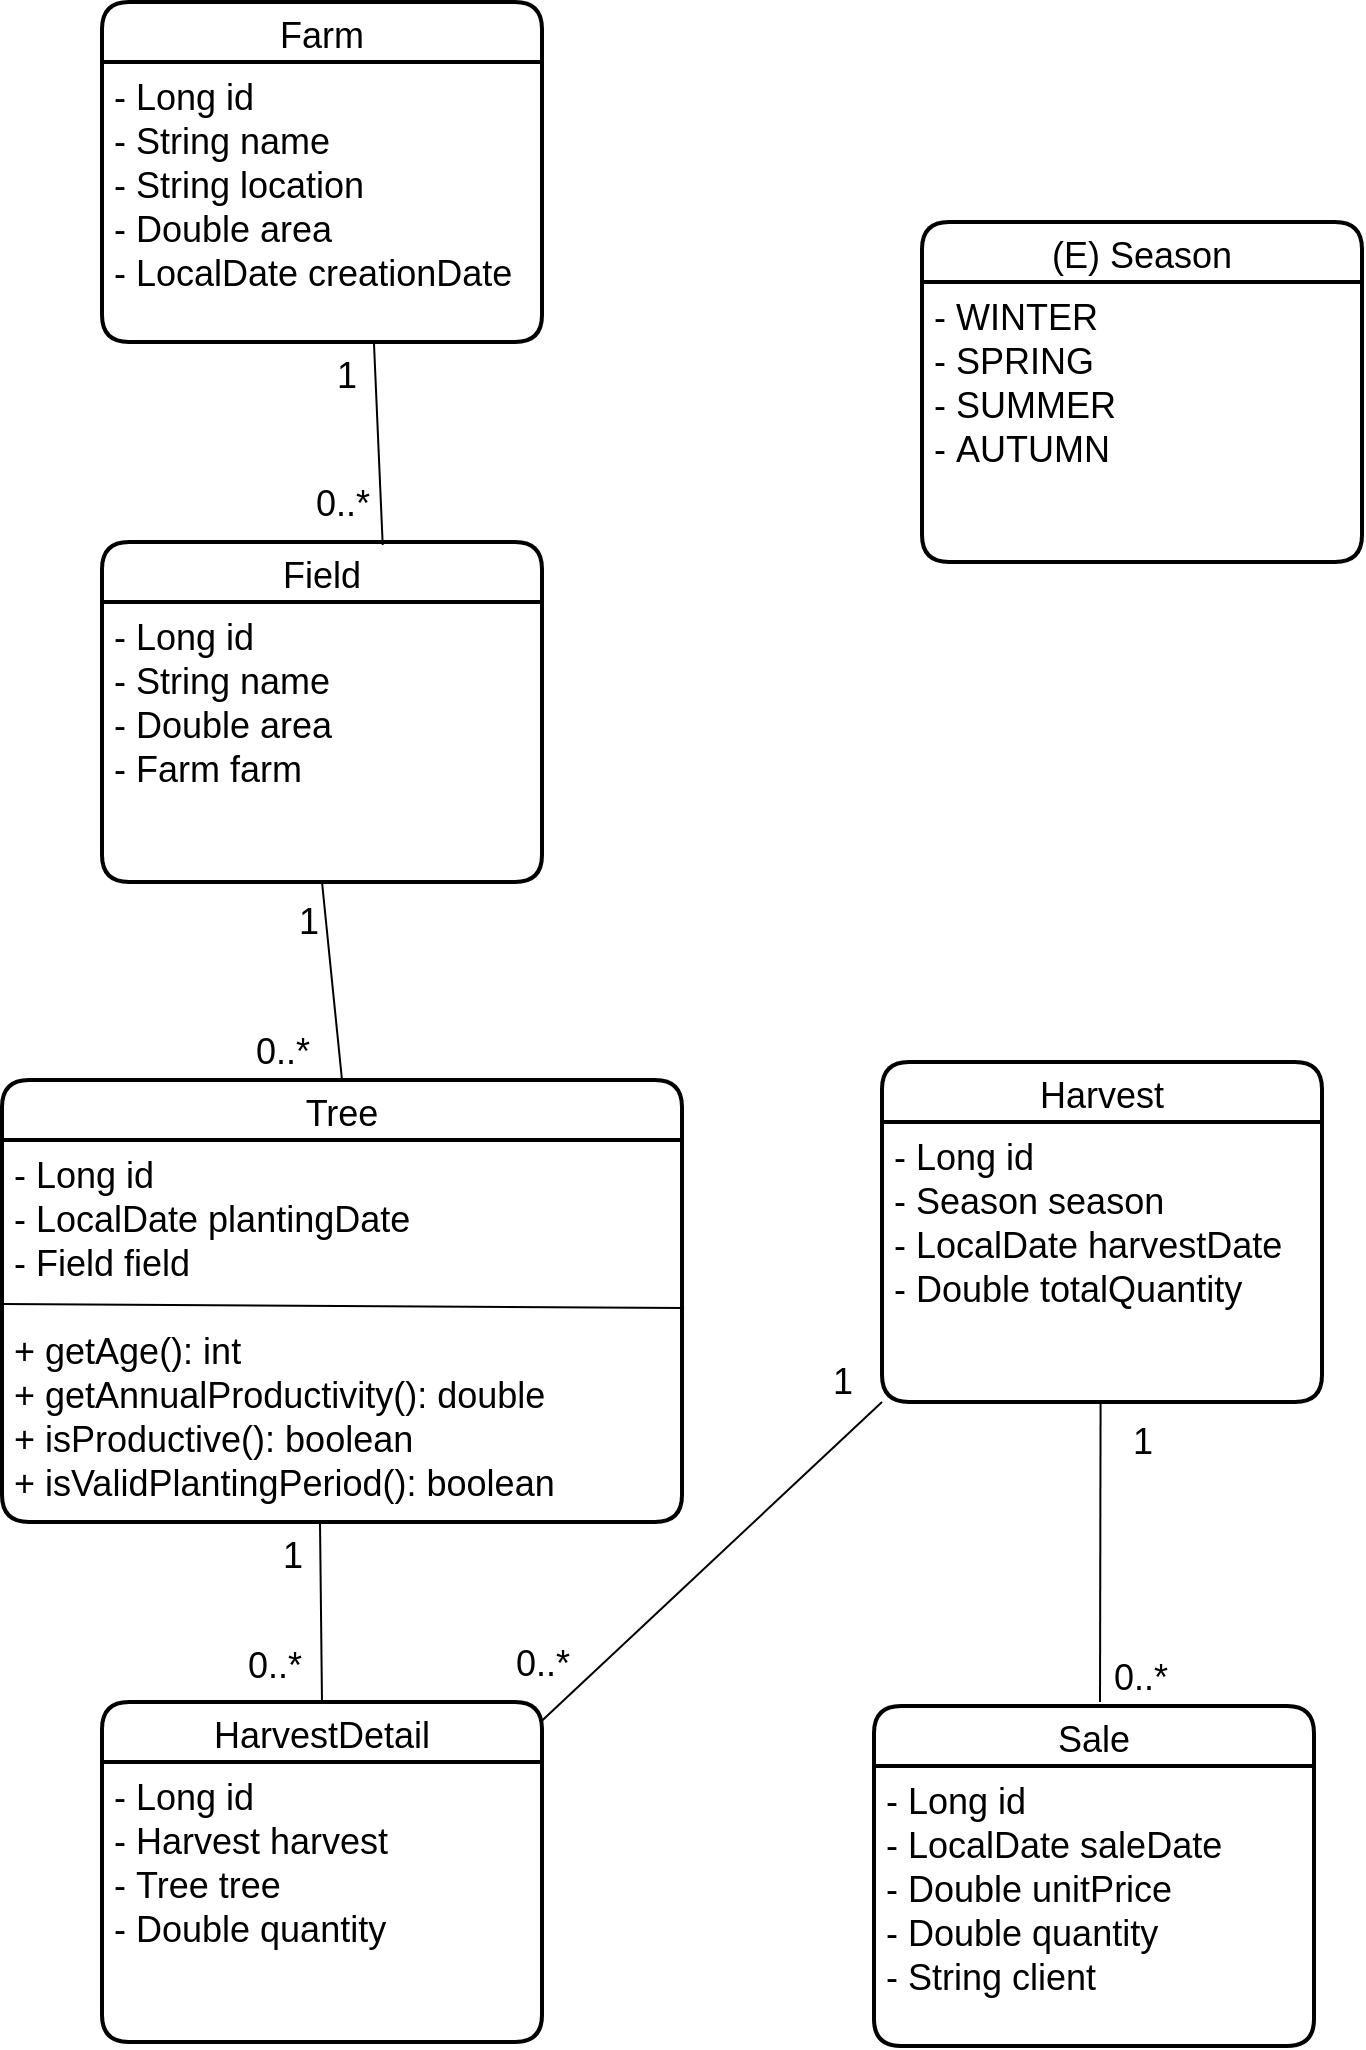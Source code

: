 <mxfile version="20.5.3" type="embed"><diagram id="QLvfaubpzDbuSd1G6Ct9" name="Page-1"><mxGraphModel dx="1720" dy="1123" grid="1" gridSize="10" guides="1" tooltips="1" connect="1" arrows="1" fold="1" page="1" pageScale="1" pageWidth="850" pageHeight="1100" math="0" shadow="0"><root><mxCell id="0"/><mxCell id="1" parent="0"/><mxCell id="23" value="Farm" style="swimlane;childLayout=stackLayout;horizontal=1;startSize=30;horizontalStack=0;rounded=1;fontSize=18;fontStyle=0;strokeWidth=2;resizeParent=0;resizeLast=1;shadow=0;dashed=0;align=center;" parent="1" vertex="1"><mxGeometry x="110" y="40" width="220" height="170" as="geometry"/></mxCell><mxCell id="24" value="- Long id&#10;- String name&#10;- String location&#10;- Double area&#10;- LocalDate creationDate" style="align=left;strokeColor=none;fillColor=none;spacingLeft=4;fontSize=18;verticalAlign=top;resizable=0;rotatable=0;part=1;" parent="23" vertex="1"><mxGeometry y="30" width="220" height="140" as="geometry"/></mxCell><mxCell id="30" value="Field" style="swimlane;childLayout=stackLayout;horizontal=1;startSize=30;horizontalStack=0;rounded=1;fontSize=18;fontStyle=0;strokeWidth=2;resizeParent=0;resizeLast=1;shadow=0;dashed=0;align=center;" parent="1" vertex="1"><mxGeometry x="110" y="310" width="220" height="170" as="geometry"/></mxCell><mxCell id="31" value="- Long id&#10;- String name&#10;- Double area&#10;- Farm farm" style="align=left;strokeColor=none;fillColor=none;spacingLeft=4;fontSize=18;verticalAlign=top;resizable=0;rotatable=0;part=1;" parent="30" vertex="1"><mxGeometry y="30" width="220" height="140" as="geometry"/></mxCell><mxCell id="32" value="Tree" style="swimlane;childLayout=stackLayout;horizontal=1;startSize=30;horizontalStack=0;rounded=1;fontSize=18;fontStyle=0;strokeWidth=2;resizeParent=0;resizeLast=1;shadow=0;dashed=0;align=center;" parent="1" vertex="1"><mxGeometry x="60" y="579" width="340" height="221" as="geometry"/></mxCell><mxCell id="33" value="- Long id&#10;- LocalDate plantingDate&#10;- Field field&#10;&#10;+ getAge(): int&#10;+ getAnnualProductivity(): double&#10;+ isProductive(): boolean&#10;+ isValidPlantingPeriod(): boolean" style="align=left;strokeColor=none;fillColor=none;spacingLeft=4;fontSize=18;verticalAlign=top;resizable=0;rotatable=0;part=1;" parent="32" vertex="1"><mxGeometry y="30" width="340" height="191" as="geometry"/></mxCell><mxCell id="68" value="" style="endArrow=none;html=1;rounded=0;exitX=0;exitY=0.5;exitDx=0;exitDy=0;entryX=1.003;entryY=0.44;entryDx=0;entryDy=0;entryPerimeter=0;" edge="1" parent="32" target="33"><mxGeometry width="50" height="50" relative="1" as="geometry"><mxPoint y="112" as="sourcePoint"/><mxPoint x="220" y="112" as="targetPoint"/></mxGeometry></mxCell><mxCell id="34" value="Harvest" style="swimlane;childLayout=stackLayout;horizontal=1;startSize=30;horizontalStack=0;rounded=1;fontSize=18;fontStyle=0;strokeWidth=2;resizeParent=0;resizeLast=1;shadow=0;dashed=0;align=center;" parent="1" vertex="1"><mxGeometry x="500" y="570" width="220" height="170" as="geometry"/></mxCell><mxCell id="35" value="- Long id&#10;- Season season&#10;- LocalDate harvestDate&#10;- Double totalQuantity" style="align=left;strokeColor=none;fillColor=none;spacingLeft=4;fontSize=18;verticalAlign=top;resizable=0;rotatable=0;part=1;" parent="34" vertex="1"><mxGeometry y="30" width="220" height="140" as="geometry"/></mxCell><mxCell id="36" value="HarvestDetail" style="swimlane;childLayout=stackLayout;horizontal=1;startSize=30;horizontalStack=0;rounded=1;fontSize=18;fontStyle=0;strokeWidth=2;resizeParent=0;resizeLast=1;shadow=0;dashed=0;align=center;" parent="1" vertex="1"><mxGeometry x="110" y="890" width="220" height="170" as="geometry"/></mxCell><mxCell id="37" value="- Long id&#10;- Harvest harvest&#10;- Tree tree&#10;- Double quantity" style="align=left;strokeColor=none;fillColor=none;spacingLeft=4;fontSize=18;verticalAlign=top;resizable=0;rotatable=0;part=1;" parent="36" vertex="1"><mxGeometry y="30" width="220" height="140" as="geometry"/></mxCell><mxCell id="38" value="Sale " style="swimlane;childLayout=stackLayout;horizontal=1;startSize=30;horizontalStack=0;rounded=1;fontSize=18;fontStyle=0;strokeWidth=2;resizeParent=0;resizeLast=1;shadow=0;dashed=0;align=center;" parent="1" vertex="1"><mxGeometry x="496" y="892" width="220" height="170" as="geometry"/></mxCell><mxCell id="39" value="- Long id&#10;- LocalDate saleDate&#10;- Double unitPrice&#10;- Double quantity&#10;- String client" style="align=left;strokeColor=none;fillColor=none;spacingLeft=4;fontSize=18;verticalAlign=top;resizable=0;rotatable=0;part=1;" parent="38" vertex="1"><mxGeometry y="30" width="220" height="140" as="geometry"/></mxCell><mxCell id="40" value="(E) Season " style="swimlane;childLayout=stackLayout;horizontal=1;startSize=30;horizontalStack=0;rounded=1;fontSize=18;fontStyle=0;strokeWidth=2;resizeParent=0;resizeLast=1;shadow=0;dashed=0;align=center;" parent="1" vertex="1"><mxGeometry x="520" y="150" width="220" height="170" as="geometry"/></mxCell><mxCell id="41" value="- WINTER&#10;- SPRING&#10;- SUMMER&#10;- AUTUMN" style="align=left;strokeColor=none;fillColor=none;spacingLeft=4;fontSize=18;verticalAlign=top;resizable=0;rotatable=0;part=1;" parent="40" vertex="1"><mxGeometry y="30" width="220" height="140" as="geometry"/></mxCell><mxCell id="45" value="" style="endArrow=none;html=1;rounded=0;fontSize=18;exitX=0.5;exitY=0;exitDx=0;exitDy=0;entryX=0.5;entryY=1;entryDx=0;entryDy=0;" parent="1" source="32" target="31" edge="1"><mxGeometry relative="1" as="geometry"><mxPoint x="130" y="480" as="sourcePoint"/><mxPoint x="290" y="480" as="targetPoint"/></mxGeometry></mxCell><mxCell id="46" value="" style="endArrow=none;html=1;rounded=0;fontSize=18;exitX=0.638;exitY=0.009;exitDx=0;exitDy=0;entryX=0.618;entryY=1.001;entryDx=0;entryDy=0;exitPerimeter=0;entryPerimeter=0;" parent="1" source="30" target="24" edge="1"><mxGeometry relative="1" as="geometry"><mxPoint x="280" y="300" as="sourcePoint"/><mxPoint x="280" y="180" as="targetPoint"/><Array as="points"/></mxGeometry></mxCell><mxCell id="53" value="" style="endArrow=none;html=1;rounded=0;fontSize=18;exitX=0.5;exitY=0;exitDx=0;exitDy=0;" parent="1" source="36" edge="1"><mxGeometry relative="1" as="geometry"><mxPoint x="219.29" y="870" as="sourcePoint"/><mxPoint x="219" y="800" as="targetPoint"/></mxGeometry></mxCell><mxCell id="54" value="" style="endArrow=none;html=1;rounded=0;fontSize=18;entryX=0;entryY=1;entryDx=0;entryDy=0;exitX=0.5;exitY=0;exitDx=0;exitDy=0;" parent="1" target="35" edge="1"><mxGeometry relative="1" as="geometry"><mxPoint x="329.28" y="900" as="sourcePoint"/><mxPoint x="328.57" y="780" as="targetPoint"/></mxGeometry></mxCell><mxCell id="55" value="" style="endArrow=none;html=1;rounded=0;fontSize=18;entryX=0.5;entryY=1;entryDx=0;entryDy=0;" parent="1" edge="1"><mxGeometry relative="1" as="geometry"><mxPoint x="609" y="890" as="sourcePoint"/><mxPoint x="609.29" y="740" as="targetPoint"/></mxGeometry></mxCell><mxCell id="56" value="1" style="edgeLabel;html=1;align=center;verticalAlign=middle;resizable=0;points=[];fontSize=18;" parent="55" vertex="1" connectable="0"><mxGeometry x="0.255" y="-5" relative="1" as="geometry"><mxPoint x="16" y="-36" as="offset"/></mxGeometry></mxCell><mxCell id="57" value="0..*" style="edgeLabel;html=1;align=center;verticalAlign=middle;resizable=0;points=[];fontSize=18;" parent="55" vertex="1" connectable="0"><mxGeometry x="-0.697" y="-1" relative="1" as="geometry"><mxPoint x="19" y="10" as="offset"/></mxGeometry></mxCell><mxCell id="58" value="1" style="edgeLabel;html=1;align=center;verticalAlign=middle;resizable=0;points=[];fontSize=18;" parent="55" vertex="1" connectable="0"><mxGeometry x="0.255" y="-5" relative="1" as="geometry"><mxPoint x="-134" y="-66" as="offset"/></mxGeometry></mxCell><mxCell id="59" value="0..*" style="edgeLabel;html=1;align=center;verticalAlign=middle;resizable=0;points=[];fontSize=18;" parent="55" vertex="1" connectable="0"><mxGeometry x="-0.697" y="-1" relative="1" as="geometry"><mxPoint x="-280" y="3" as="offset"/></mxGeometry></mxCell><mxCell id="60" value="0..*" style="edgeLabel;html=1;align=center;verticalAlign=middle;resizable=0;points=[];fontSize=18;" parent="55" vertex="1" connectable="0"><mxGeometry x="-0.697" y="-1" relative="1" as="geometry"><mxPoint x="-414" y="4" as="offset"/></mxGeometry></mxCell><mxCell id="61" value="1" style="edgeLabel;html=1;align=center;verticalAlign=middle;resizable=0;points=[];fontSize=18;" parent="55" vertex="1" connectable="0"><mxGeometry x="0.255" y="-5" relative="1" as="geometry"><mxPoint x="-409" y="21" as="offset"/></mxGeometry></mxCell><mxCell id="62" value="0..*" style="edgeLabel;html=1;align=center;verticalAlign=middle;resizable=0;points=[];fontSize=18;" parent="55" vertex="1" connectable="0"><mxGeometry x="-0.697" y="-1" relative="1" as="geometry"><mxPoint x="-410" y="-303" as="offset"/></mxGeometry></mxCell><mxCell id="63" value="1" style="edgeLabel;html=1;align=center;verticalAlign=middle;resizable=0;points=[];fontSize=18;" parent="55" vertex="1" connectable="0"><mxGeometry x="0.255" y="-5" relative="1" as="geometry"><mxPoint x="-401" y="-296" as="offset"/></mxGeometry></mxCell><mxCell id="64" value="0..*" style="edgeLabel;html=1;align=center;verticalAlign=middle;resizable=0;points=[];fontSize=18;" parent="55" vertex="1" connectable="0"><mxGeometry x="-0.697" y="-1" relative="1" as="geometry"><mxPoint x="-380" y="-577" as="offset"/></mxGeometry></mxCell><mxCell id="65" value="1" style="edgeLabel;html=1;align=center;verticalAlign=middle;resizable=0;points=[];fontSize=18;" parent="55" vertex="1" connectable="0"><mxGeometry x="0.255" y="-5" relative="1" as="geometry"><mxPoint x="-382" y="-569" as="offset"/></mxGeometry></mxCell></root></mxGraphModel></diagram></mxfile>